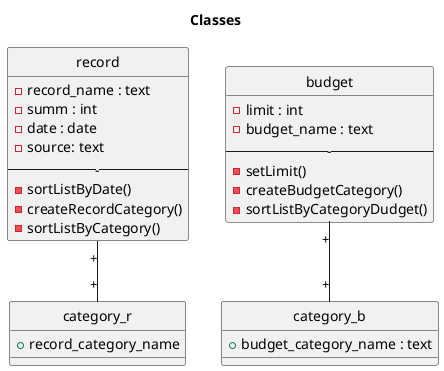 @startuml

hide circle
title Classes

Class record {
    -record_name : text
    -summ : int
    -date : date
    -source: text
    -----
    -sortListByDate()
    -createRecordCategory()
    -sortListByCategory()
}

Class category_r {
    +record_category_name
}

Class budget {
    -limit : int
    -budget_name : text
    -----
    -setLimit()
    -createBudgetCategory()
    -sortListByCategoryDudget()
}

Class category_b{
    +budget_category_name : text
}



budget"+" -- "+"category_b 

record"+" -- "+"category_r 





@enduml
